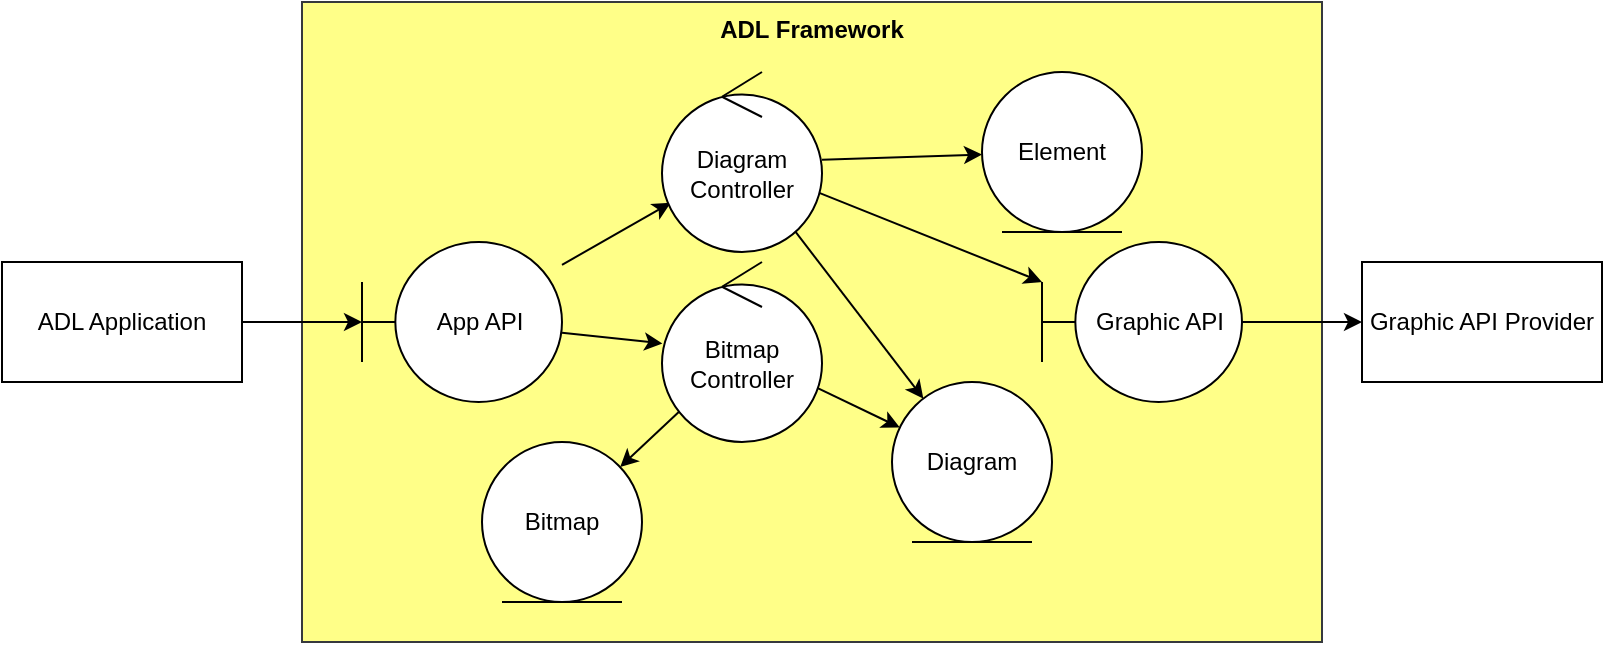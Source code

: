 <mxfile version="22.0.8" type="github">
  <diagram name="Page-1" id="0T_R0v5OD0aSI6soXl4J">
    <mxGraphModel dx="2244" dy="747" grid="1" gridSize="10" guides="1" tooltips="1" connect="1" arrows="1" fold="1" page="1" pageScale="1" pageWidth="850" pageHeight="1100" math="0" shadow="0">
      <root>
        <mxCell id="0" />
        <mxCell id="1" parent="0" />
        <mxCell id="LoG1Wkr_C3Wr618eXh1c-29" value="&lt;b&gt;ADL Framework&lt;/b&gt;" style="rounded=0;whiteSpace=wrap;html=1;fillColor=#ffff88;strokeColor=#36393d;verticalAlign=top;" vertex="1" parent="1">
          <mxGeometry x="130" y="70" width="510" height="320" as="geometry" />
        </mxCell>
        <mxCell id="LoG1Wkr_C3Wr618eXh1c-12" style="edgeStyle=orthogonalEdgeStyle;rounded=0;orthogonalLoop=1;jettySize=auto;html=1;exitX=1;exitY=0.5;exitDx=0;exitDy=0;" edge="1" parent="1" source="LoG1Wkr_C3Wr618eXh1c-1" target="LoG1Wkr_C3Wr618eXh1c-2">
          <mxGeometry relative="1" as="geometry" />
        </mxCell>
        <mxCell id="LoG1Wkr_C3Wr618eXh1c-1" value="ADL Application" style="rounded=0;whiteSpace=wrap;html=1;" vertex="1" parent="1">
          <mxGeometry x="-20" y="200" width="120" height="60" as="geometry" />
        </mxCell>
        <mxCell id="LoG1Wkr_C3Wr618eXh1c-13" style="rounded=0;orthogonalLoop=1;jettySize=auto;html=1;" edge="1" parent="1" source="LoG1Wkr_C3Wr618eXh1c-2" target="LoG1Wkr_C3Wr618eXh1c-9">
          <mxGeometry relative="1" as="geometry" />
        </mxCell>
        <mxCell id="LoG1Wkr_C3Wr618eXh1c-26" style="edgeStyle=none;rounded=0;orthogonalLoop=1;jettySize=auto;html=1;" edge="1" parent="1" source="LoG1Wkr_C3Wr618eXh1c-2" target="LoG1Wkr_C3Wr618eXh1c-8">
          <mxGeometry relative="1" as="geometry" />
        </mxCell>
        <mxCell id="LoG1Wkr_C3Wr618eXh1c-2" value="App API" style="shape=umlBoundary;whiteSpace=wrap;html=1;" vertex="1" parent="1">
          <mxGeometry x="160" y="190" width="100" height="80" as="geometry" />
        </mxCell>
        <mxCell id="LoG1Wkr_C3Wr618eXh1c-3" value="Diagram" style="ellipse;shape=umlEntity;whiteSpace=wrap;html=1;" vertex="1" parent="1">
          <mxGeometry x="425" y="260" width="80" height="80" as="geometry" />
        </mxCell>
        <mxCell id="LoG1Wkr_C3Wr618eXh1c-5" value="Graphic API Provider" style="rounded=0;whiteSpace=wrap;html=1;" vertex="1" parent="1">
          <mxGeometry x="660" y="200" width="120" height="60" as="geometry" />
        </mxCell>
        <mxCell id="LoG1Wkr_C3Wr618eXh1c-16" style="rounded=0;orthogonalLoop=1;jettySize=auto;html=1;" edge="1" parent="1" source="LoG1Wkr_C3Wr618eXh1c-6" target="LoG1Wkr_C3Wr618eXh1c-5">
          <mxGeometry relative="1" as="geometry" />
        </mxCell>
        <mxCell id="LoG1Wkr_C3Wr618eXh1c-6" value="Graphic API" style="shape=umlBoundary;whiteSpace=wrap;html=1;" vertex="1" parent="1">
          <mxGeometry x="500" y="190" width="100" height="80" as="geometry" />
        </mxCell>
        <mxCell id="LoG1Wkr_C3Wr618eXh1c-20" style="edgeStyle=none;rounded=0;orthogonalLoop=1;jettySize=auto;html=1;" edge="1" parent="1" source="LoG1Wkr_C3Wr618eXh1c-8" target="LoG1Wkr_C3Wr618eXh1c-3">
          <mxGeometry relative="1" as="geometry" />
        </mxCell>
        <mxCell id="LoG1Wkr_C3Wr618eXh1c-21" style="edgeStyle=none;rounded=0;orthogonalLoop=1;jettySize=auto;html=1;" edge="1" parent="1" source="LoG1Wkr_C3Wr618eXh1c-8" target="LoG1Wkr_C3Wr618eXh1c-10">
          <mxGeometry relative="1" as="geometry" />
        </mxCell>
        <mxCell id="LoG1Wkr_C3Wr618eXh1c-8" value="Bitmap Controller" style="ellipse;shape=umlControl;whiteSpace=wrap;html=1;" vertex="1" parent="1">
          <mxGeometry x="310" y="200" width="80" height="90" as="geometry" />
        </mxCell>
        <mxCell id="LoG1Wkr_C3Wr618eXh1c-14" style="rounded=0;orthogonalLoop=1;jettySize=auto;html=1;" edge="1" parent="1" source="LoG1Wkr_C3Wr618eXh1c-9" target="LoG1Wkr_C3Wr618eXh1c-3">
          <mxGeometry relative="1" as="geometry" />
        </mxCell>
        <mxCell id="LoG1Wkr_C3Wr618eXh1c-15" style="rounded=0;orthogonalLoop=1;jettySize=auto;html=1;" edge="1" parent="1" source="LoG1Wkr_C3Wr618eXh1c-9" target="LoG1Wkr_C3Wr618eXh1c-6">
          <mxGeometry relative="1" as="geometry" />
        </mxCell>
        <mxCell id="LoG1Wkr_C3Wr618eXh1c-27" style="edgeStyle=none;rounded=0;orthogonalLoop=1;jettySize=auto;html=1;" edge="1" parent="1" source="LoG1Wkr_C3Wr618eXh1c-9" target="LoG1Wkr_C3Wr618eXh1c-11">
          <mxGeometry relative="1" as="geometry" />
        </mxCell>
        <mxCell id="LoG1Wkr_C3Wr618eXh1c-9" value="Diagram Controller" style="ellipse;shape=umlControl;whiteSpace=wrap;html=1;" vertex="1" parent="1">
          <mxGeometry x="310" y="105" width="80" height="90" as="geometry" />
        </mxCell>
        <mxCell id="LoG1Wkr_C3Wr618eXh1c-10" value="Bitmap" style="ellipse;shape=umlEntity;whiteSpace=wrap;html=1;" vertex="1" parent="1">
          <mxGeometry x="220" y="290" width="80" height="80" as="geometry" />
        </mxCell>
        <mxCell id="LoG1Wkr_C3Wr618eXh1c-11" value="Element" style="ellipse;shape=umlEntity;whiteSpace=wrap;html=1;" vertex="1" parent="1">
          <mxGeometry x="470" y="105" width="80" height="80" as="geometry" />
        </mxCell>
      </root>
    </mxGraphModel>
  </diagram>
</mxfile>
